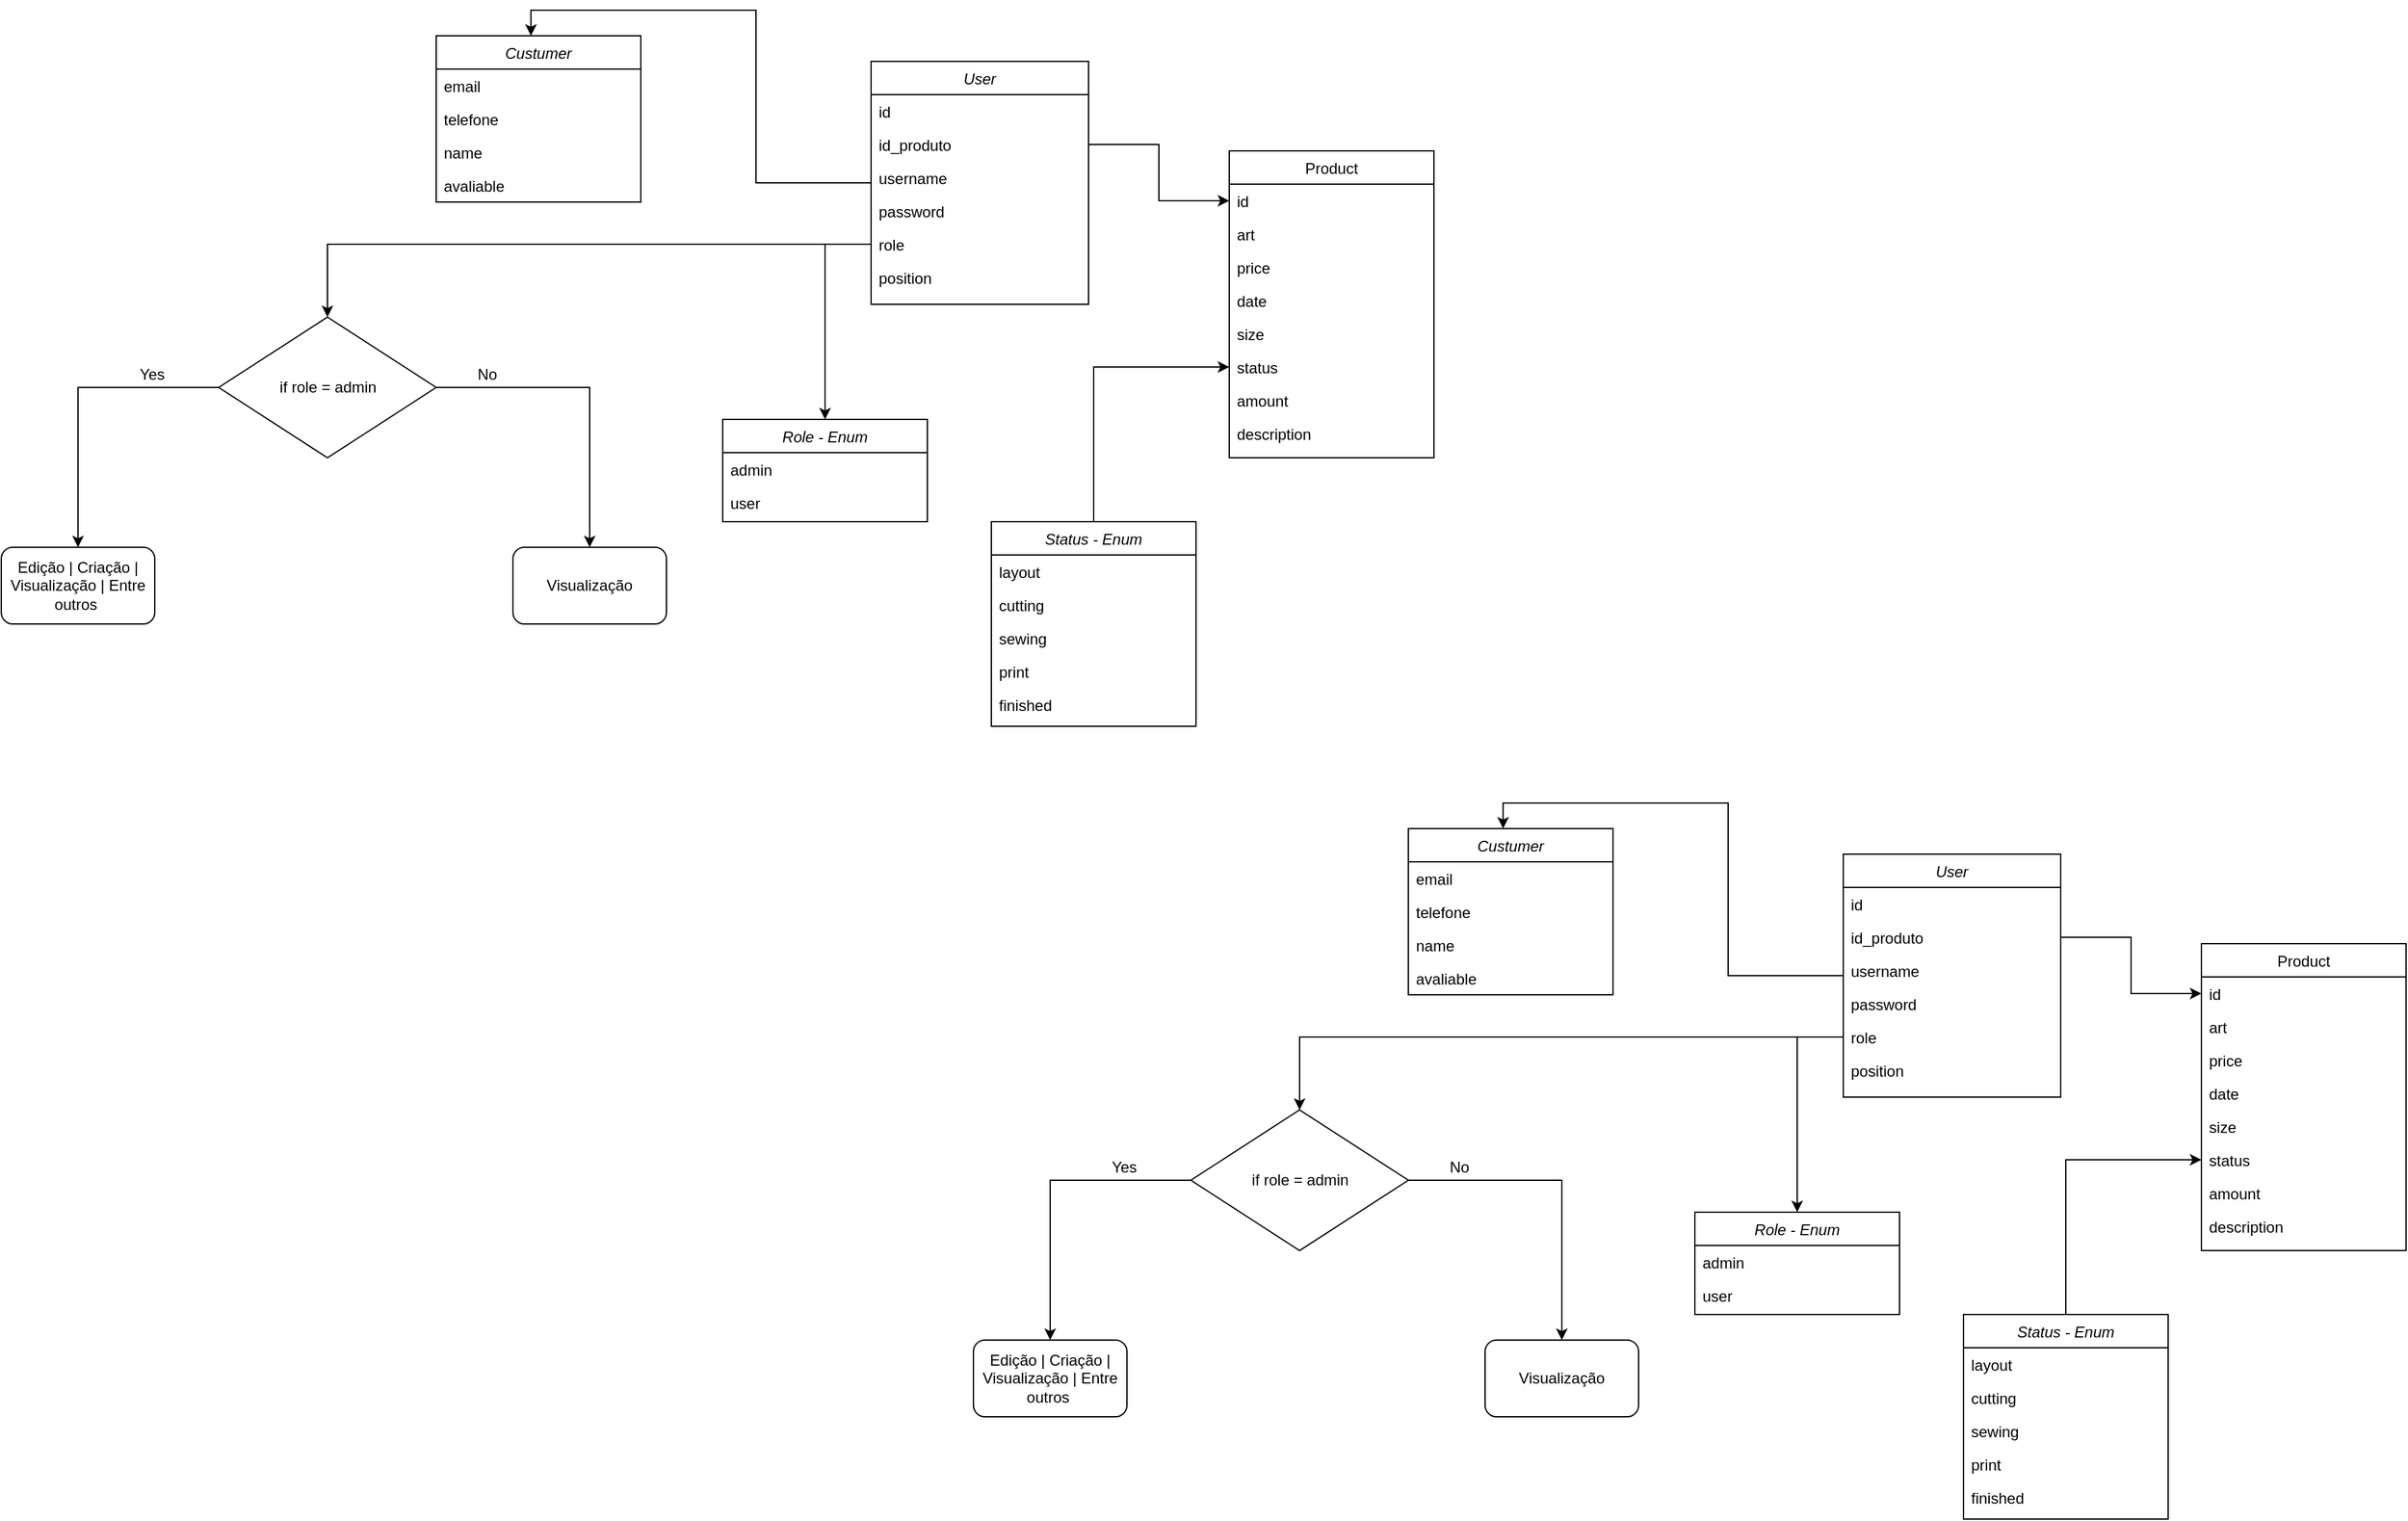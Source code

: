 <mxfile version="17.4.2" type="device"><diagram id="C5RBs43oDa-KdzZeNtuy" name="Page-1"><mxGraphModel dx="1769" dy="1867" grid="1" gridSize="10" guides="1" tooltips="1" connect="1" arrows="1" fold="1" page="1" pageScale="1" pageWidth="827" pageHeight="1169" math="0" shadow="0"><root><mxCell id="WIyWlLk6GJQsqaUBKTNV-0"/><mxCell id="WIyWlLk6GJQsqaUBKTNV-1" parent="WIyWlLk6GJQsqaUBKTNV-0"/><mxCell id="-yCSSMHhkvHQTBlo_6Wa-48" style="edgeStyle=orthogonalEdgeStyle;rounded=0;orthogonalLoop=1;jettySize=auto;html=1;entryX=0.463;entryY=0;entryDx=0;entryDy=0;entryPerimeter=0;" edge="1" parent="WIyWlLk6GJQsqaUBKTNV-1" source="zkfFHV4jXpPFQw0GAbJ--0" target="-yCSSMHhkvHQTBlo_6Wa-16"><mxGeometry relative="1" as="geometry"/></mxCell><mxCell id="zkfFHV4jXpPFQw0GAbJ--0" value="User" style="swimlane;fontStyle=2;align=center;verticalAlign=top;childLayout=stackLayout;horizontal=1;startSize=26;horizontalStack=0;resizeParent=1;resizeLast=0;collapsible=1;marginBottom=0;rounded=0;shadow=0;strokeWidth=1;" parent="WIyWlLk6GJQsqaUBKTNV-1" vertex="1"><mxGeometry x="370" y="40" width="170" height="190" as="geometry"><mxRectangle x="230" y="140" width="160" height="26" as="alternateBounds"/></mxGeometry></mxCell><mxCell id="-yCSSMHhkvHQTBlo_6Wa-44" value="id" style="text;align=left;verticalAlign=top;spacingLeft=4;spacingRight=4;overflow=hidden;rotatable=0;points=[[0,0.5],[1,0.5]];portConstraint=eastwest;rounded=0;shadow=0;html=0;" vertex="1" parent="zkfFHV4jXpPFQw0GAbJ--0"><mxGeometry y="26" width="170" height="26" as="geometry"/></mxCell><mxCell id="-yCSSMHhkvHQTBlo_6Wa-40" value="id_produto" style="text;align=left;verticalAlign=top;spacingLeft=4;spacingRight=4;overflow=hidden;rotatable=0;points=[[0,0.5],[1,0.5]];portConstraint=eastwest;rounded=0;shadow=0;html=0;" vertex="1" parent="zkfFHV4jXpPFQw0GAbJ--0"><mxGeometry y="52" width="170" height="26" as="geometry"/></mxCell><mxCell id="zkfFHV4jXpPFQw0GAbJ--3" value="username&#10;" style="text;align=left;verticalAlign=top;spacingLeft=4;spacingRight=4;overflow=hidden;rotatable=0;points=[[0,0.5],[1,0.5]];portConstraint=eastwest;rounded=0;shadow=0;html=0;" parent="zkfFHV4jXpPFQw0GAbJ--0" vertex="1"><mxGeometry y="78" width="170" height="26" as="geometry"/></mxCell><mxCell id="-yCSSMHhkvHQTBlo_6Wa-1" value="password" style="text;align=left;verticalAlign=top;spacingLeft=4;spacingRight=4;overflow=hidden;rotatable=0;points=[[0,0.5],[1,0.5]];portConstraint=eastwest;rounded=0;shadow=0;html=0;" vertex="1" parent="zkfFHV4jXpPFQw0GAbJ--0"><mxGeometry y="104" width="170" height="26" as="geometry"/></mxCell><mxCell id="-yCSSMHhkvHQTBlo_6Wa-2" value="role&#10;" style="text;align=left;verticalAlign=top;spacingLeft=4;spacingRight=4;overflow=hidden;rotatable=0;points=[[0,0.5],[1,0.5]];portConstraint=eastwest;rounded=0;shadow=0;html=0;" vertex="1" parent="zkfFHV4jXpPFQw0GAbJ--0"><mxGeometry y="130" width="170" height="26" as="geometry"/></mxCell><mxCell id="-yCSSMHhkvHQTBlo_6Wa-12" value="position&#10;" style="text;align=left;verticalAlign=top;spacingLeft=4;spacingRight=4;overflow=hidden;rotatable=0;points=[[0,0.5],[1,0.5]];portConstraint=eastwest;rounded=0;shadow=0;html=0;" vertex="1" parent="zkfFHV4jXpPFQw0GAbJ--0"><mxGeometry y="156" width="170" height="26" as="geometry"/></mxCell><mxCell id="zkfFHV4jXpPFQw0GAbJ--17" value="Product" style="swimlane;fontStyle=0;align=center;verticalAlign=top;childLayout=stackLayout;horizontal=1;startSize=26;horizontalStack=0;resizeParent=1;resizeLast=0;collapsible=1;marginBottom=0;rounded=0;shadow=0;strokeWidth=1;" parent="WIyWlLk6GJQsqaUBKTNV-1" vertex="1"><mxGeometry x="650" y="110" width="160" height="240" as="geometry"><mxRectangle x="550" y="140" width="160" height="26" as="alternateBounds"/></mxGeometry></mxCell><mxCell id="zkfFHV4jXpPFQw0GAbJ--20" value="id" style="text;align=left;verticalAlign=top;spacingLeft=4;spacingRight=4;overflow=hidden;rotatable=0;points=[[0,0.5],[1,0.5]];portConstraint=eastwest;rounded=0;shadow=0;html=0;" parent="zkfFHV4jXpPFQw0GAbJ--17" vertex="1"><mxGeometry y="26" width="160" height="26" as="geometry"/></mxCell><mxCell id="zkfFHV4jXpPFQw0GAbJ--21" value="art" style="text;align=left;verticalAlign=top;spacingLeft=4;spacingRight=4;overflow=hidden;rotatable=0;points=[[0,0.5],[1,0.5]];portConstraint=eastwest;rounded=0;shadow=0;html=0;" parent="zkfFHV4jXpPFQw0GAbJ--17" vertex="1"><mxGeometry y="52" width="160" height="26" as="geometry"/></mxCell><mxCell id="zkfFHV4jXpPFQw0GAbJ--22" value="price" style="text;align=left;verticalAlign=top;spacingLeft=4;spacingRight=4;overflow=hidden;rotatable=0;points=[[0,0.5],[1,0.5]];portConstraint=eastwest;rounded=0;shadow=0;html=0;" parent="zkfFHV4jXpPFQw0GAbJ--17" vertex="1"><mxGeometry y="78" width="160" height="26" as="geometry"/></mxCell><mxCell id="zkfFHV4jXpPFQw0GAbJ--24" value="date" style="text;align=left;verticalAlign=top;spacingLeft=4;spacingRight=4;overflow=hidden;rotatable=0;points=[[0,0.5],[1,0.5]];portConstraint=eastwest;" parent="zkfFHV4jXpPFQw0GAbJ--17" vertex="1"><mxGeometry y="104" width="160" height="26" as="geometry"/></mxCell><mxCell id="zkfFHV4jXpPFQw0GAbJ--25" value="size" style="text;align=left;verticalAlign=top;spacingLeft=4;spacingRight=4;overflow=hidden;rotatable=0;points=[[0,0.5],[1,0.5]];portConstraint=eastwest;" parent="zkfFHV4jXpPFQw0GAbJ--17" vertex="1"><mxGeometry y="130" width="160" height="26" as="geometry"/></mxCell><mxCell id="zkfFHV4jXpPFQw0GAbJ--18" value="status" style="text;align=left;verticalAlign=top;spacingLeft=4;spacingRight=4;overflow=hidden;rotatable=0;points=[[0,0.5],[1,0.5]];portConstraint=eastwest;" parent="zkfFHV4jXpPFQw0GAbJ--17" vertex="1"><mxGeometry y="156" width="160" height="26" as="geometry"/></mxCell><mxCell id="-yCSSMHhkvHQTBlo_6Wa-46" value="amount" style="text;align=left;verticalAlign=top;spacingLeft=4;spacingRight=4;overflow=hidden;rotatable=0;points=[[0,0.5],[1,0.5]];portConstraint=eastwest;" vertex="1" parent="zkfFHV4jXpPFQw0GAbJ--17"><mxGeometry y="182" width="160" height="26" as="geometry"/></mxCell><mxCell id="-yCSSMHhkvHQTBlo_6Wa-47" value="description" style="text;align=left;verticalAlign=top;spacingLeft=4;spacingRight=4;overflow=hidden;rotatable=0;points=[[0,0.5],[1,0.5]];portConstraint=eastwest;" vertex="1" parent="zkfFHV4jXpPFQw0GAbJ--17"><mxGeometry y="208" width="160" height="26" as="geometry"/></mxCell><mxCell id="-yCSSMHhkvHQTBlo_6Wa-3" value="Role - Enum" style="swimlane;fontStyle=2;align=center;verticalAlign=top;childLayout=stackLayout;horizontal=1;startSize=26;horizontalStack=0;resizeParent=1;resizeLast=0;collapsible=1;marginBottom=0;rounded=0;shadow=0;strokeWidth=1;" vertex="1" parent="WIyWlLk6GJQsqaUBKTNV-1"><mxGeometry x="254" y="320" width="160" height="80" as="geometry"><mxRectangle x="230" y="140" width="160" height="26" as="alternateBounds"/></mxGeometry></mxCell><mxCell id="-yCSSMHhkvHQTBlo_6Wa-4" value="admin" style="text;align=left;verticalAlign=top;spacingLeft=4;spacingRight=4;overflow=hidden;rotatable=0;points=[[0,0.5],[1,0.5]];portConstraint=eastwest;rounded=0;shadow=0;html=0;" vertex="1" parent="-yCSSMHhkvHQTBlo_6Wa-3"><mxGeometry y="26" width="160" height="26" as="geometry"/></mxCell><mxCell id="-yCSSMHhkvHQTBlo_6Wa-5" value="user" style="text;align=left;verticalAlign=top;spacingLeft=4;spacingRight=4;overflow=hidden;rotatable=0;points=[[0,0.5],[1,0.5]];portConstraint=eastwest;rounded=0;shadow=0;html=0;" vertex="1" parent="-yCSSMHhkvHQTBlo_6Wa-3"><mxGeometry y="52" width="160" height="26" as="geometry"/></mxCell><mxCell id="-yCSSMHhkvHQTBlo_6Wa-55" style="edgeStyle=orthogonalEdgeStyle;rounded=0;orthogonalLoop=1;jettySize=auto;html=1;entryX=0.5;entryY=0;entryDx=0;entryDy=0;" edge="1" parent="WIyWlLk6GJQsqaUBKTNV-1" source="-yCSSMHhkvHQTBlo_6Wa-13" target="-yCSSMHhkvHQTBlo_6Wa-53"><mxGeometry relative="1" as="geometry"/></mxCell><mxCell id="-yCSSMHhkvHQTBlo_6Wa-60" style="edgeStyle=orthogonalEdgeStyle;rounded=0;orthogonalLoop=1;jettySize=auto;html=1;entryX=0.5;entryY=0;entryDx=0;entryDy=0;" edge="1" parent="WIyWlLk6GJQsqaUBKTNV-1" source="-yCSSMHhkvHQTBlo_6Wa-13" target="-yCSSMHhkvHQTBlo_6Wa-52"><mxGeometry relative="1" as="geometry"/></mxCell><mxCell id="-yCSSMHhkvHQTBlo_6Wa-13" value="if role = admin" style="shape=rhombus;html=1;dashed=0;whitespace=wrap;perimeter=rhombusPerimeter;" vertex="1" parent="WIyWlLk6GJQsqaUBKTNV-1"><mxGeometry x="-140" y="240" width="170" height="110" as="geometry"/></mxCell><mxCell id="-yCSSMHhkvHQTBlo_6Wa-16" value="Custumer" style="swimlane;fontStyle=2;align=center;verticalAlign=top;childLayout=stackLayout;horizontal=1;startSize=26;horizontalStack=0;resizeParent=1;resizeLast=0;collapsible=1;marginBottom=0;rounded=0;shadow=0;strokeWidth=1;" vertex="1" parent="WIyWlLk6GJQsqaUBKTNV-1"><mxGeometry x="30" y="20" width="160" height="130" as="geometry"><mxRectangle x="230" y="140" width="160" height="26" as="alternateBounds"/></mxGeometry></mxCell><mxCell id="-yCSSMHhkvHQTBlo_6Wa-17" value="email" style="text;align=left;verticalAlign=top;spacingLeft=4;spacingRight=4;overflow=hidden;rotatable=0;points=[[0,0.5],[1,0.5]];portConstraint=eastwest;rounded=0;shadow=0;html=0;" vertex="1" parent="-yCSSMHhkvHQTBlo_6Wa-16"><mxGeometry y="26" width="160" height="26" as="geometry"/></mxCell><mxCell id="-yCSSMHhkvHQTBlo_6Wa-18" value="telefone" style="text;align=left;verticalAlign=top;spacingLeft=4;spacingRight=4;overflow=hidden;rotatable=0;points=[[0,0.5],[1,0.5]];portConstraint=eastwest;rounded=0;shadow=0;html=0;" vertex="1" parent="-yCSSMHhkvHQTBlo_6Wa-16"><mxGeometry y="52" width="160" height="26" as="geometry"/></mxCell><mxCell id="-yCSSMHhkvHQTBlo_6Wa-30" value="name&#10;" style="text;align=left;verticalAlign=top;spacingLeft=4;spacingRight=4;overflow=hidden;rotatable=0;points=[[0,0.5],[1,0.5]];portConstraint=eastwest;rounded=0;shadow=0;html=0;" vertex="1" parent="-yCSSMHhkvHQTBlo_6Wa-16"><mxGeometry y="78" width="160" height="26" as="geometry"/></mxCell><mxCell id="-yCSSMHhkvHQTBlo_6Wa-31" value="avaliable" style="text;align=left;verticalAlign=top;spacingLeft=4;spacingRight=4;overflow=hidden;rotatable=0;points=[[0,0.5],[1,0.5]];portConstraint=eastwest;rounded=0;shadow=0;html=0;" vertex="1" parent="-yCSSMHhkvHQTBlo_6Wa-16"><mxGeometry y="104" width="160" height="26" as="geometry"/></mxCell><mxCell id="-yCSSMHhkvHQTBlo_6Wa-38" style="edgeStyle=orthogonalEdgeStyle;rounded=0;orthogonalLoop=1;jettySize=auto;html=1;" edge="1" parent="WIyWlLk6GJQsqaUBKTNV-1" source="-yCSSMHhkvHQTBlo_6Wa-33" target="zkfFHV4jXpPFQw0GAbJ--18"><mxGeometry relative="1" as="geometry"/></mxCell><mxCell id="-yCSSMHhkvHQTBlo_6Wa-33" value="Status - Enum" style="swimlane;fontStyle=2;align=center;verticalAlign=top;childLayout=stackLayout;horizontal=1;startSize=26;horizontalStack=0;resizeParent=1;resizeLast=0;collapsible=1;marginBottom=0;rounded=0;shadow=0;strokeWidth=1;" vertex="1" parent="WIyWlLk6GJQsqaUBKTNV-1"><mxGeometry x="464" y="400" width="160" height="160" as="geometry"><mxRectangle x="230" y="140" width="160" height="26" as="alternateBounds"/></mxGeometry></mxCell><mxCell id="-yCSSMHhkvHQTBlo_6Wa-35" value="layout" style="text;align=left;verticalAlign=top;spacingLeft=4;spacingRight=4;overflow=hidden;rotatable=0;points=[[0,0.5],[1,0.5]];portConstraint=eastwest;rounded=0;shadow=0;html=0;" vertex="1" parent="-yCSSMHhkvHQTBlo_6Wa-33"><mxGeometry y="26" width="160" height="26" as="geometry"/></mxCell><mxCell id="-yCSSMHhkvHQTBlo_6Wa-34" value="cutting" style="text;align=left;verticalAlign=top;spacingLeft=4;spacingRight=4;overflow=hidden;rotatable=0;points=[[0,0.5],[1,0.5]];portConstraint=eastwest;rounded=0;shadow=0;html=0;" vertex="1" parent="-yCSSMHhkvHQTBlo_6Wa-33"><mxGeometry y="52" width="160" height="26" as="geometry"/></mxCell><mxCell id="-yCSSMHhkvHQTBlo_6Wa-43" value="sewing" style="text;align=left;verticalAlign=top;spacingLeft=4;spacingRight=4;overflow=hidden;rotatable=0;points=[[0,0.5],[1,0.5]];portConstraint=eastwest;rounded=0;shadow=0;html=0;" vertex="1" parent="-yCSSMHhkvHQTBlo_6Wa-33"><mxGeometry y="78" width="160" height="26" as="geometry"/></mxCell><mxCell id="-yCSSMHhkvHQTBlo_6Wa-36" value="print" style="text;align=left;verticalAlign=top;spacingLeft=4;spacingRight=4;overflow=hidden;rotatable=0;points=[[0,0.5],[1,0.5]];portConstraint=eastwest;rounded=0;shadow=0;html=0;" vertex="1" parent="-yCSSMHhkvHQTBlo_6Wa-33"><mxGeometry y="104" width="160" height="26" as="geometry"/></mxCell><mxCell id="-yCSSMHhkvHQTBlo_6Wa-37" value="finished" style="text;align=left;verticalAlign=top;spacingLeft=4;spacingRight=4;overflow=hidden;rotatable=0;points=[[0,0.5],[1,0.5]];portConstraint=eastwest;rounded=0;shadow=0;html=0;" vertex="1" parent="-yCSSMHhkvHQTBlo_6Wa-33"><mxGeometry y="130" width="160" height="26" as="geometry"/></mxCell><mxCell id="-yCSSMHhkvHQTBlo_6Wa-42" style="edgeStyle=orthogonalEdgeStyle;rounded=0;orthogonalLoop=1;jettySize=auto;html=1;" edge="1" parent="WIyWlLk6GJQsqaUBKTNV-1" source="-yCSSMHhkvHQTBlo_6Wa-40" target="zkfFHV4jXpPFQw0GAbJ--20"><mxGeometry relative="1" as="geometry"><mxPoint x="763" y="160" as="targetPoint"/></mxGeometry></mxCell><mxCell id="-yCSSMHhkvHQTBlo_6Wa-50" style="edgeStyle=orthogonalEdgeStyle;rounded=0;orthogonalLoop=1;jettySize=auto;html=1;entryX=0.5;entryY=0;entryDx=0;entryDy=0;" edge="1" parent="WIyWlLk6GJQsqaUBKTNV-1" source="-yCSSMHhkvHQTBlo_6Wa-2" target="-yCSSMHhkvHQTBlo_6Wa-13"><mxGeometry relative="1" as="geometry"/></mxCell><mxCell id="-yCSSMHhkvHQTBlo_6Wa-51" style="edgeStyle=orthogonalEdgeStyle;rounded=0;orthogonalLoop=1;jettySize=auto;html=1;entryX=0.5;entryY=0;entryDx=0;entryDy=0;" edge="1" parent="WIyWlLk6GJQsqaUBKTNV-1" source="-yCSSMHhkvHQTBlo_6Wa-2" target="-yCSSMHhkvHQTBlo_6Wa-3"><mxGeometry relative="1" as="geometry"/></mxCell><mxCell id="-yCSSMHhkvHQTBlo_6Wa-52" value="Edição | Criação | Visualização | Entre outros&amp;nbsp;" style="rounded=1;whiteSpace=wrap;html=1;" vertex="1" parent="WIyWlLk6GJQsqaUBKTNV-1"><mxGeometry x="-310" y="420" width="120" height="60" as="geometry"/></mxCell><mxCell id="-yCSSMHhkvHQTBlo_6Wa-53" value="Visualização" style="rounded=1;whiteSpace=wrap;html=1;" vertex="1" parent="WIyWlLk6GJQsqaUBKTNV-1"><mxGeometry x="90" y="420" width="120" height="60" as="geometry"/></mxCell><mxCell id="-yCSSMHhkvHQTBlo_6Wa-56" value="No" style="text;html=1;strokeColor=none;fillColor=none;align=center;verticalAlign=middle;whiteSpace=wrap;rounded=0;" vertex="1" parent="WIyWlLk6GJQsqaUBKTNV-1"><mxGeometry x="40" y="270" width="60" height="30" as="geometry"/></mxCell><mxCell id="-yCSSMHhkvHQTBlo_6Wa-57" value="Yes" style="text;html=1;strokeColor=none;fillColor=none;align=center;verticalAlign=middle;whiteSpace=wrap;rounded=0;" vertex="1" parent="WIyWlLk6GJQsqaUBKTNV-1"><mxGeometry x="-222" y="270" width="60" height="30" as="geometry"/></mxCell><mxCell id="-yCSSMHhkvHQTBlo_6Wa-61" style="edgeStyle=orthogonalEdgeStyle;rounded=0;orthogonalLoop=1;jettySize=auto;html=1;entryX=0.463;entryY=0;entryDx=0;entryDy=0;entryPerimeter=0;" edge="1" parent="WIyWlLk6GJQsqaUBKTNV-1" source="-yCSSMHhkvHQTBlo_6Wa-62" target="-yCSSMHhkvHQTBlo_6Wa-84"><mxGeometry relative="1" as="geometry"/></mxCell><mxCell id="-yCSSMHhkvHQTBlo_6Wa-62" value="User" style="swimlane;fontStyle=2;align=center;verticalAlign=top;childLayout=stackLayout;horizontal=1;startSize=26;horizontalStack=0;resizeParent=1;resizeLast=0;collapsible=1;marginBottom=0;rounded=0;shadow=0;strokeWidth=1;" vertex="1" parent="WIyWlLk6GJQsqaUBKTNV-1"><mxGeometry x="1130" y="660" width="170" height="190" as="geometry"><mxRectangle x="230" y="140" width="160" height="26" as="alternateBounds"/></mxGeometry></mxCell><mxCell id="-yCSSMHhkvHQTBlo_6Wa-63" value="id" style="text;align=left;verticalAlign=top;spacingLeft=4;spacingRight=4;overflow=hidden;rotatable=0;points=[[0,0.5],[1,0.5]];portConstraint=eastwest;rounded=0;shadow=0;html=0;" vertex="1" parent="-yCSSMHhkvHQTBlo_6Wa-62"><mxGeometry y="26" width="170" height="26" as="geometry"/></mxCell><mxCell id="-yCSSMHhkvHQTBlo_6Wa-64" value="id_produto" style="text;align=left;verticalAlign=top;spacingLeft=4;spacingRight=4;overflow=hidden;rotatable=0;points=[[0,0.5],[1,0.5]];portConstraint=eastwest;rounded=0;shadow=0;html=0;" vertex="1" parent="-yCSSMHhkvHQTBlo_6Wa-62"><mxGeometry y="52" width="170" height="26" as="geometry"/></mxCell><mxCell id="-yCSSMHhkvHQTBlo_6Wa-65" value="username&#10;" style="text;align=left;verticalAlign=top;spacingLeft=4;spacingRight=4;overflow=hidden;rotatable=0;points=[[0,0.5],[1,0.5]];portConstraint=eastwest;rounded=0;shadow=0;html=0;" vertex="1" parent="-yCSSMHhkvHQTBlo_6Wa-62"><mxGeometry y="78" width="170" height="26" as="geometry"/></mxCell><mxCell id="-yCSSMHhkvHQTBlo_6Wa-66" value="password" style="text;align=left;verticalAlign=top;spacingLeft=4;spacingRight=4;overflow=hidden;rotatable=0;points=[[0,0.5],[1,0.5]];portConstraint=eastwest;rounded=0;shadow=0;html=0;" vertex="1" parent="-yCSSMHhkvHQTBlo_6Wa-62"><mxGeometry y="104" width="170" height="26" as="geometry"/></mxCell><mxCell id="-yCSSMHhkvHQTBlo_6Wa-67" value="role&#10;" style="text;align=left;verticalAlign=top;spacingLeft=4;spacingRight=4;overflow=hidden;rotatable=0;points=[[0,0.5],[1,0.5]];portConstraint=eastwest;rounded=0;shadow=0;html=0;" vertex="1" parent="-yCSSMHhkvHQTBlo_6Wa-62"><mxGeometry y="130" width="170" height="26" as="geometry"/></mxCell><mxCell id="-yCSSMHhkvHQTBlo_6Wa-68" value="position&#10;" style="text;align=left;verticalAlign=top;spacingLeft=4;spacingRight=4;overflow=hidden;rotatable=0;points=[[0,0.5],[1,0.5]];portConstraint=eastwest;rounded=0;shadow=0;html=0;" vertex="1" parent="-yCSSMHhkvHQTBlo_6Wa-62"><mxGeometry y="156" width="170" height="26" as="geometry"/></mxCell><mxCell id="-yCSSMHhkvHQTBlo_6Wa-69" value="Product" style="swimlane;fontStyle=0;align=center;verticalAlign=top;childLayout=stackLayout;horizontal=1;startSize=26;horizontalStack=0;resizeParent=1;resizeLast=0;collapsible=1;marginBottom=0;rounded=0;shadow=0;strokeWidth=1;" vertex="1" parent="WIyWlLk6GJQsqaUBKTNV-1"><mxGeometry x="1410" y="730" width="160" height="240" as="geometry"><mxRectangle x="550" y="140" width="160" height="26" as="alternateBounds"/></mxGeometry></mxCell><mxCell id="-yCSSMHhkvHQTBlo_6Wa-70" value="id" style="text;align=left;verticalAlign=top;spacingLeft=4;spacingRight=4;overflow=hidden;rotatable=0;points=[[0,0.5],[1,0.5]];portConstraint=eastwest;rounded=0;shadow=0;html=0;" vertex="1" parent="-yCSSMHhkvHQTBlo_6Wa-69"><mxGeometry y="26" width="160" height="26" as="geometry"/></mxCell><mxCell id="-yCSSMHhkvHQTBlo_6Wa-71" value="art" style="text;align=left;verticalAlign=top;spacingLeft=4;spacingRight=4;overflow=hidden;rotatable=0;points=[[0,0.5],[1,0.5]];portConstraint=eastwest;rounded=0;shadow=0;html=0;" vertex="1" parent="-yCSSMHhkvHQTBlo_6Wa-69"><mxGeometry y="52" width="160" height="26" as="geometry"/></mxCell><mxCell id="-yCSSMHhkvHQTBlo_6Wa-72" value="price" style="text;align=left;verticalAlign=top;spacingLeft=4;spacingRight=4;overflow=hidden;rotatable=0;points=[[0,0.5],[1,0.5]];portConstraint=eastwest;rounded=0;shadow=0;html=0;" vertex="1" parent="-yCSSMHhkvHQTBlo_6Wa-69"><mxGeometry y="78" width="160" height="26" as="geometry"/></mxCell><mxCell id="-yCSSMHhkvHQTBlo_6Wa-73" value="date" style="text;align=left;verticalAlign=top;spacingLeft=4;spacingRight=4;overflow=hidden;rotatable=0;points=[[0,0.5],[1,0.5]];portConstraint=eastwest;" vertex="1" parent="-yCSSMHhkvHQTBlo_6Wa-69"><mxGeometry y="104" width="160" height="26" as="geometry"/></mxCell><mxCell id="-yCSSMHhkvHQTBlo_6Wa-74" value="size" style="text;align=left;verticalAlign=top;spacingLeft=4;spacingRight=4;overflow=hidden;rotatable=0;points=[[0,0.5],[1,0.5]];portConstraint=eastwest;" vertex="1" parent="-yCSSMHhkvHQTBlo_6Wa-69"><mxGeometry y="130" width="160" height="26" as="geometry"/></mxCell><mxCell id="-yCSSMHhkvHQTBlo_6Wa-75" value="status" style="text;align=left;verticalAlign=top;spacingLeft=4;spacingRight=4;overflow=hidden;rotatable=0;points=[[0,0.5],[1,0.5]];portConstraint=eastwest;" vertex="1" parent="-yCSSMHhkvHQTBlo_6Wa-69"><mxGeometry y="156" width="160" height="26" as="geometry"/></mxCell><mxCell id="-yCSSMHhkvHQTBlo_6Wa-76" value="amount" style="text;align=left;verticalAlign=top;spacingLeft=4;spacingRight=4;overflow=hidden;rotatable=0;points=[[0,0.5],[1,0.5]];portConstraint=eastwest;" vertex="1" parent="-yCSSMHhkvHQTBlo_6Wa-69"><mxGeometry y="182" width="160" height="26" as="geometry"/></mxCell><mxCell id="-yCSSMHhkvHQTBlo_6Wa-77" value="description" style="text;align=left;verticalAlign=top;spacingLeft=4;spacingRight=4;overflow=hidden;rotatable=0;points=[[0,0.5],[1,0.5]];portConstraint=eastwest;" vertex="1" parent="-yCSSMHhkvHQTBlo_6Wa-69"><mxGeometry y="208" width="160" height="26" as="geometry"/></mxCell><mxCell id="-yCSSMHhkvHQTBlo_6Wa-78" value="Role - Enum" style="swimlane;fontStyle=2;align=center;verticalAlign=top;childLayout=stackLayout;horizontal=1;startSize=26;horizontalStack=0;resizeParent=1;resizeLast=0;collapsible=1;marginBottom=0;rounded=0;shadow=0;strokeWidth=1;" vertex="1" parent="WIyWlLk6GJQsqaUBKTNV-1"><mxGeometry x="1014" y="940" width="160" height="80" as="geometry"><mxRectangle x="230" y="140" width="160" height="26" as="alternateBounds"/></mxGeometry></mxCell><mxCell id="-yCSSMHhkvHQTBlo_6Wa-79" value="admin" style="text;align=left;verticalAlign=top;spacingLeft=4;spacingRight=4;overflow=hidden;rotatable=0;points=[[0,0.5],[1,0.5]];portConstraint=eastwest;rounded=0;shadow=0;html=0;" vertex="1" parent="-yCSSMHhkvHQTBlo_6Wa-78"><mxGeometry y="26" width="160" height="26" as="geometry"/></mxCell><mxCell id="-yCSSMHhkvHQTBlo_6Wa-80" value="user" style="text;align=left;verticalAlign=top;spacingLeft=4;spacingRight=4;overflow=hidden;rotatable=0;points=[[0,0.5],[1,0.5]];portConstraint=eastwest;rounded=0;shadow=0;html=0;" vertex="1" parent="-yCSSMHhkvHQTBlo_6Wa-78"><mxGeometry y="52" width="160" height="26" as="geometry"/></mxCell><mxCell id="-yCSSMHhkvHQTBlo_6Wa-81" style="edgeStyle=orthogonalEdgeStyle;rounded=0;orthogonalLoop=1;jettySize=auto;html=1;entryX=0.5;entryY=0;entryDx=0;entryDy=0;" edge="1" parent="WIyWlLk6GJQsqaUBKTNV-1" source="-yCSSMHhkvHQTBlo_6Wa-83" target="-yCSSMHhkvHQTBlo_6Wa-100"><mxGeometry relative="1" as="geometry"/></mxCell><mxCell id="-yCSSMHhkvHQTBlo_6Wa-82" style="edgeStyle=orthogonalEdgeStyle;rounded=0;orthogonalLoop=1;jettySize=auto;html=1;entryX=0.5;entryY=0;entryDx=0;entryDy=0;" edge="1" parent="WIyWlLk6GJQsqaUBKTNV-1" source="-yCSSMHhkvHQTBlo_6Wa-83" target="-yCSSMHhkvHQTBlo_6Wa-99"><mxGeometry relative="1" as="geometry"/></mxCell><mxCell id="-yCSSMHhkvHQTBlo_6Wa-83" value="if role = admin" style="shape=rhombus;html=1;dashed=0;whitespace=wrap;perimeter=rhombusPerimeter;" vertex="1" parent="WIyWlLk6GJQsqaUBKTNV-1"><mxGeometry x="620" y="860" width="170" height="110" as="geometry"/></mxCell><mxCell id="-yCSSMHhkvHQTBlo_6Wa-84" value="Custumer" style="swimlane;fontStyle=2;align=center;verticalAlign=top;childLayout=stackLayout;horizontal=1;startSize=26;horizontalStack=0;resizeParent=1;resizeLast=0;collapsible=1;marginBottom=0;rounded=0;shadow=0;strokeWidth=1;" vertex="1" parent="WIyWlLk6GJQsqaUBKTNV-1"><mxGeometry x="790" y="640" width="160" height="130" as="geometry"><mxRectangle x="230" y="140" width="160" height="26" as="alternateBounds"/></mxGeometry></mxCell><mxCell id="-yCSSMHhkvHQTBlo_6Wa-85" value="email" style="text;align=left;verticalAlign=top;spacingLeft=4;spacingRight=4;overflow=hidden;rotatable=0;points=[[0,0.5],[1,0.5]];portConstraint=eastwest;rounded=0;shadow=0;html=0;" vertex="1" parent="-yCSSMHhkvHQTBlo_6Wa-84"><mxGeometry y="26" width="160" height="26" as="geometry"/></mxCell><mxCell id="-yCSSMHhkvHQTBlo_6Wa-86" value="telefone" style="text;align=left;verticalAlign=top;spacingLeft=4;spacingRight=4;overflow=hidden;rotatable=0;points=[[0,0.5],[1,0.5]];portConstraint=eastwest;rounded=0;shadow=0;html=0;" vertex="1" parent="-yCSSMHhkvHQTBlo_6Wa-84"><mxGeometry y="52" width="160" height="26" as="geometry"/></mxCell><mxCell id="-yCSSMHhkvHQTBlo_6Wa-87" value="name&#10;" style="text;align=left;verticalAlign=top;spacingLeft=4;spacingRight=4;overflow=hidden;rotatable=0;points=[[0,0.5],[1,0.5]];portConstraint=eastwest;rounded=0;shadow=0;html=0;" vertex="1" parent="-yCSSMHhkvHQTBlo_6Wa-84"><mxGeometry y="78" width="160" height="26" as="geometry"/></mxCell><mxCell id="-yCSSMHhkvHQTBlo_6Wa-88" value="avaliable" style="text;align=left;verticalAlign=top;spacingLeft=4;spacingRight=4;overflow=hidden;rotatable=0;points=[[0,0.5],[1,0.5]];portConstraint=eastwest;rounded=0;shadow=0;html=0;" vertex="1" parent="-yCSSMHhkvHQTBlo_6Wa-84"><mxGeometry y="104" width="160" height="26" as="geometry"/></mxCell><mxCell id="-yCSSMHhkvHQTBlo_6Wa-89" style="edgeStyle=orthogonalEdgeStyle;rounded=0;orthogonalLoop=1;jettySize=auto;html=1;" edge="1" parent="WIyWlLk6GJQsqaUBKTNV-1" source="-yCSSMHhkvHQTBlo_6Wa-90" target="-yCSSMHhkvHQTBlo_6Wa-75"><mxGeometry relative="1" as="geometry"/></mxCell><mxCell id="-yCSSMHhkvHQTBlo_6Wa-90" value="Status - Enum" style="swimlane;fontStyle=2;align=center;verticalAlign=top;childLayout=stackLayout;horizontal=1;startSize=26;horizontalStack=0;resizeParent=1;resizeLast=0;collapsible=1;marginBottom=0;rounded=0;shadow=0;strokeWidth=1;" vertex="1" parent="WIyWlLk6GJQsqaUBKTNV-1"><mxGeometry x="1224" y="1020" width="160" height="160" as="geometry"><mxRectangle x="230" y="140" width="160" height="26" as="alternateBounds"/></mxGeometry></mxCell><mxCell id="-yCSSMHhkvHQTBlo_6Wa-91" value="layout" style="text;align=left;verticalAlign=top;spacingLeft=4;spacingRight=4;overflow=hidden;rotatable=0;points=[[0,0.5],[1,0.5]];portConstraint=eastwest;rounded=0;shadow=0;html=0;" vertex="1" parent="-yCSSMHhkvHQTBlo_6Wa-90"><mxGeometry y="26" width="160" height="26" as="geometry"/></mxCell><mxCell id="-yCSSMHhkvHQTBlo_6Wa-92" value="cutting" style="text;align=left;verticalAlign=top;spacingLeft=4;spacingRight=4;overflow=hidden;rotatable=0;points=[[0,0.5],[1,0.5]];portConstraint=eastwest;rounded=0;shadow=0;html=0;" vertex="1" parent="-yCSSMHhkvHQTBlo_6Wa-90"><mxGeometry y="52" width="160" height="26" as="geometry"/></mxCell><mxCell id="-yCSSMHhkvHQTBlo_6Wa-93" value="sewing" style="text;align=left;verticalAlign=top;spacingLeft=4;spacingRight=4;overflow=hidden;rotatable=0;points=[[0,0.5],[1,0.5]];portConstraint=eastwest;rounded=0;shadow=0;html=0;" vertex="1" parent="-yCSSMHhkvHQTBlo_6Wa-90"><mxGeometry y="78" width="160" height="26" as="geometry"/></mxCell><mxCell id="-yCSSMHhkvHQTBlo_6Wa-94" value="print" style="text;align=left;verticalAlign=top;spacingLeft=4;spacingRight=4;overflow=hidden;rotatable=0;points=[[0,0.5],[1,0.5]];portConstraint=eastwest;rounded=0;shadow=0;html=0;" vertex="1" parent="-yCSSMHhkvHQTBlo_6Wa-90"><mxGeometry y="104" width="160" height="26" as="geometry"/></mxCell><mxCell id="-yCSSMHhkvHQTBlo_6Wa-95" value="finished" style="text;align=left;verticalAlign=top;spacingLeft=4;spacingRight=4;overflow=hidden;rotatable=0;points=[[0,0.5],[1,0.5]];portConstraint=eastwest;rounded=0;shadow=0;html=0;" vertex="1" parent="-yCSSMHhkvHQTBlo_6Wa-90"><mxGeometry y="130" width="160" height="26" as="geometry"/></mxCell><mxCell id="-yCSSMHhkvHQTBlo_6Wa-96" style="edgeStyle=orthogonalEdgeStyle;rounded=0;orthogonalLoop=1;jettySize=auto;html=1;" edge="1" parent="WIyWlLk6GJQsqaUBKTNV-1" source="-yCSSMHhkvHQTBlo_6Wa-64" target="-yCSSMHhkvHQTBlo_6Wa-70"><mxGeometry relative="1" as="geometry"><mxPoint x="1523" y="780" as="targetPoint"/></mxGeometry></mxCell><mxCell id="-yCSSMHhkvHQTBlo_6Wa-97" style="edgeStyle=orthogonalEdgeStyle;rounded=0;orthogonalLoop=1;jettySize=auto;html=1;entryX=0.5;entryY=0;entryDx=0;entryDy=0;" edge="1" parent="WIyWlLk6GJQsqaUBKTNV-1" source="-yCSSMHhkvHQTBlo_6Wa-67" target="-yCSSMHhkvHQTBlo_6Wa-83"><mxGeometry relative="1" as="geometry"/></mxCell><mxCell id="-yCSSMHhkvHQTBlo_6Wa-98" style="edgeStyle=orthogonalEdgeStyle;rounded=0;orthogonalLoop=1;jettySize=auto;html=1;entryX=0.5;entryY=0;entryDx=0;entryDy=0;" edge="1" parent="WIyWlLk6GJQsqaUBKTNV-1" source="-yCSSMHhkvHQTBlo_6Wa-67" target="-yCSSMHhkvHQTBlo_6Wa-78"><mxGeometry relative="1" as="geometry"/></mxCell><mxCell id="-yCSSMHhkvHQTBlo_6Wa-99" value="Edição | Criação | Visualização | Entre outros&amp;nbsp;" style="rounded=1;whiteSpace=wrap;html=1;" vertex="1" parent="WIyWlLk6GJQsqaUBKTNV-1"><mxGeometry x="450" y="1040" width="120" height="60" as="geometry"/></mxCell><mxCell id="-yCSSMHhkvHQTBlo_6Wa-100" value="Visualização" style="rounded=1;whiteSpace=wrap;html=1;" vertex="1" parent="WIyWlLk6GJQsqaUBKTNV-1"><mxGeometry x="850" y="1040" width="120" height="60" as="geometry"/></mxCell><mxCell id="-yCSSMHhkvHQTBlo_6Wa-101" value="No" style="text;html=1;strokeColor=none;fillColor=none;align=center;verticalAlign=middle;whiteSpace=wrap;rounded=0;" vertex="1" parent="WIyWlLk6GJQsqaUBKTNV-1"><mxGeometry x="800" y="890" width="60" height="30" as="geometry"/></mxCell><mxCell id="-yCSSMHhkvHQTBlo_6Wa-102" value="Yes" style="text;html=1;strokeColor=none;fillColor=none;align=center;verticalAlign=middle;whiteSpace=wrap;rounded=0;" vertex="1" parent="WIyWlLk6GJQsqaUBKTNV-1"><mxGeometry x="538" y="890" width="60" height="30" as="geometry"/></mxCell></root></mxGraphModel></diagram></mxfile>